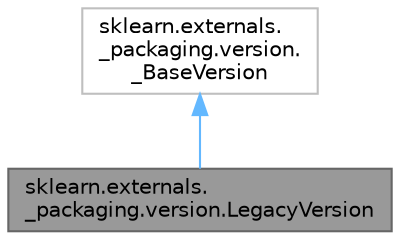 digraph "sklearn.externals._packaging.version.LegacyVersion"
{
 // LATEX_PDF_SIZE
  bgcolor="transparent";
  edge [fontname=Helvetica,fontsize=10,labelfontname=Helvetica,labelfontsize=10];
  node [fontname=Helvetica,fontsize=10,shape=box,height=0.2,width=0.4];
  Node1 [id="Node000001",label="sklearn.externals.\l_packaging.version.LegacyVersion",height=0.2,width=0.4,color="gray40", fillcolor="grey60", style="filled", fontcolor="black",tooltip=" "];
  Node2 -> Node1 [id="edge1_Node000001_Node000002",dir="back",color="steelblue1",style="solid",tooltip=" "];
  Node2 [id="Node000002",label="sklearn.externals.\l_packaging.version.\l_BaseVersion",height=0.2,width=0.4,color="grey75", fillcolor="white", style="filled",URL="$d0/d01/classsklearn_1_1externals_1_1__packaging_1_1version_1_1__BaseVersion.html",tooltip=" "];
}
